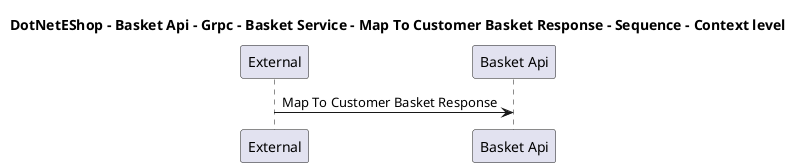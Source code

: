 @startuml

title DotNetEShop - Basket Api - Grpc - Basket Service - Map To Customer Basket Response - Sequence - Context level

participant "External" as C4InterFlow.SoftwareSystems.ExternalSystem
participant "Basket Api" as DotNetEShop.SoftwareSystems.BasketApi

C4InterFlow.SoftwareSystems.ExternalSystem -> DotNetEShop.SoftwareSystems.BasketApi : Map To Customer Basket Response


@enduml
